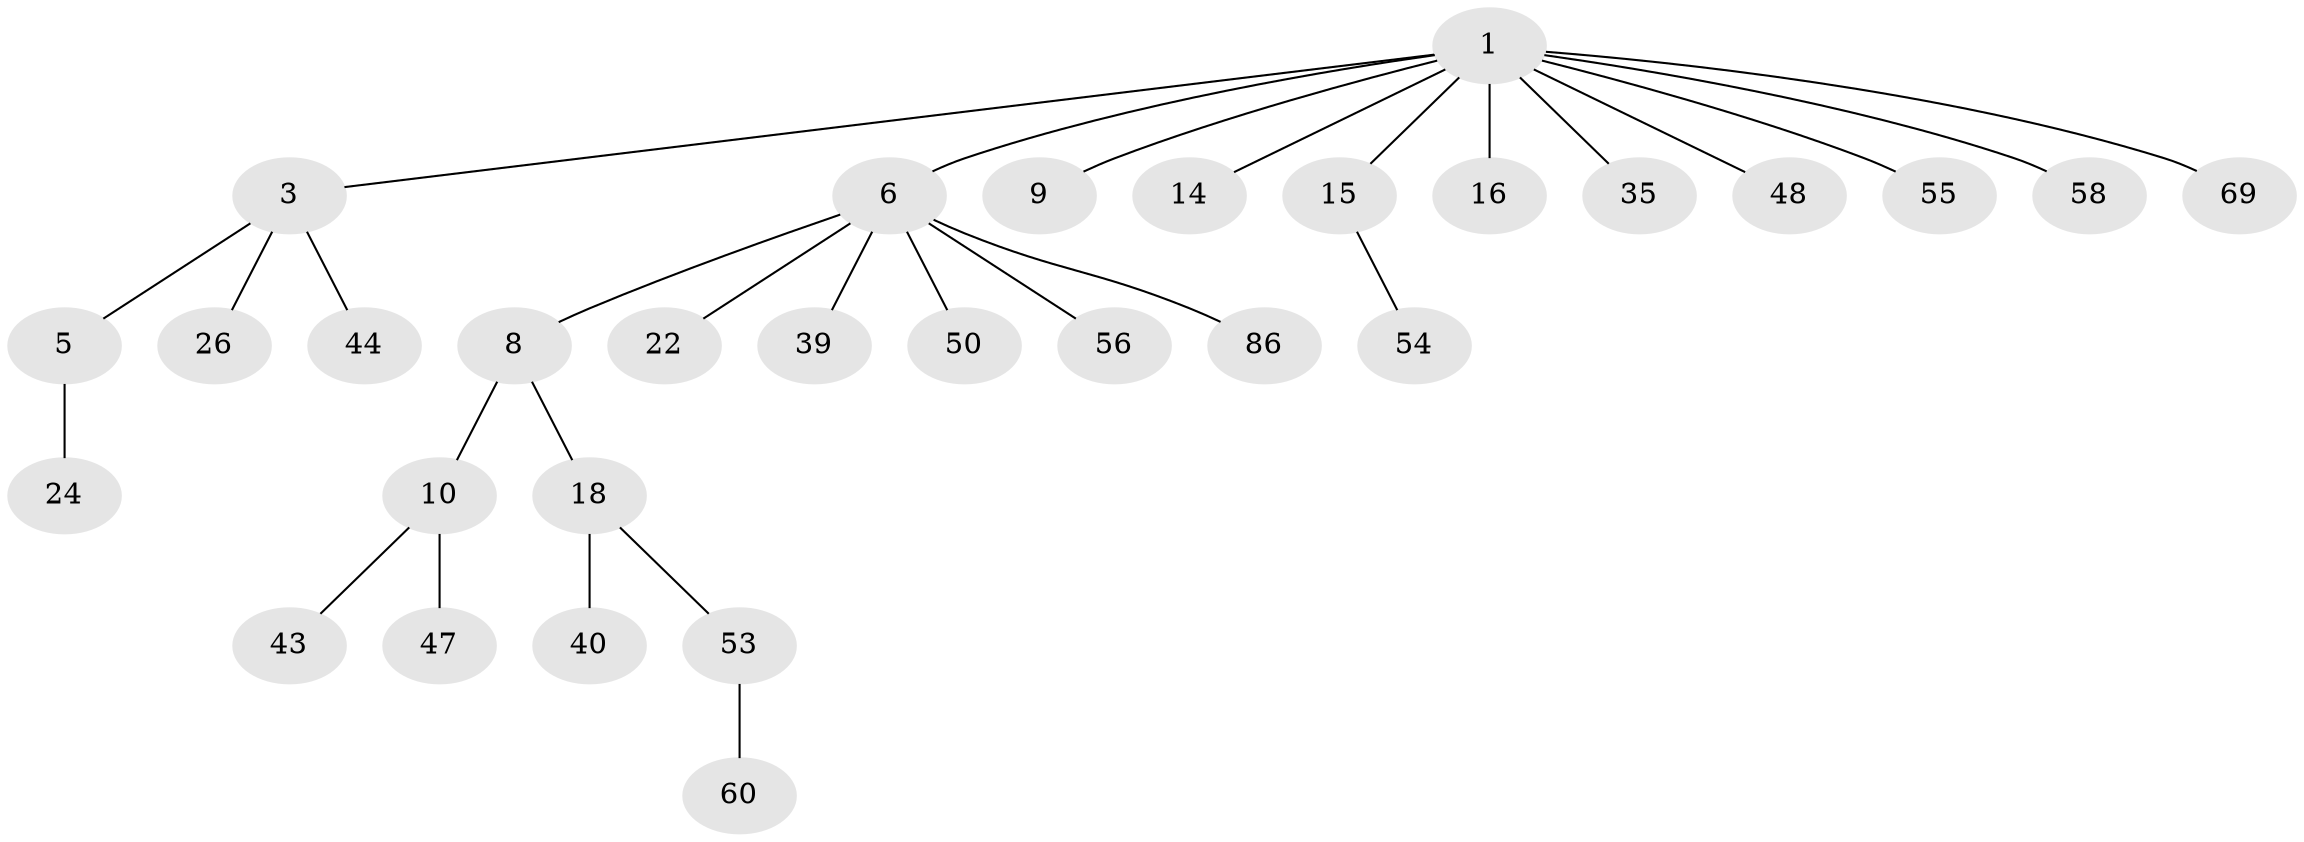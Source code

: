 // original degree distribution, {8: 0.02, 5: 0.04, 3: 0.1, 2: 0.33, 4: 0.05, 1: 0.46}
// Generated by graph-tools (version 1.1) at 2025/19/03/04/25 18:19:25]
// undirected, 30 vertices, 29 edges
graph export_dot {
graph [start="1"]
  node [color=gray90,style=filled];
  1 [super="+2"];
  3 [super="+4+73+13"];
  5 [super="+17"];
  6 [super="+11+28+7"];
  8 [super="+12+52"];
  9 [super="+62+30+33"];
  10 [super="+45+23"];
  14 [super="+42"];
  15 [super="+19+83+31+32+59+29+34"];
  16;
  18 [super="+25"];
  22 [super="+38"];
  24 [super="+95"];
  26 [super="+57+81"];
  35 [super="+74"];
  39;
  40 [super="+49+63"];
  43 [super="+89"];
  44 [super="+77"];
  47;
  48 [super="+66"];
  50 [super="+64+67"];
  53;
  54 [super="+70"];
  55;
  56 [super="+76"];
  58;
  60 [super="+79"];
  69;
  86;
  1 -- 3;
  1 -- 9;
  1 -- 14;
  1 -- 15;
  1 -- 35;
  1 -- 55;
  1 -- 69;
  1 -- 16;
  1 -- 48;
  1 -- 6;
  1 -- 58;
  3 -- 5;
  3 -- 26;
  3 -- 44;
  5 -- 24;
  6 -- 22;
  6 -- 86;
  6 -- 50;
  6 -- 39;
  6 -- 56;
  6 -- 8;
  8 -- 10;
  8 -- 18;
  10 -- 47;
  10 -- 43;
  15 -- 54;
  18 -- 53;
  18 -- 40;
  53 -- 60;
}
